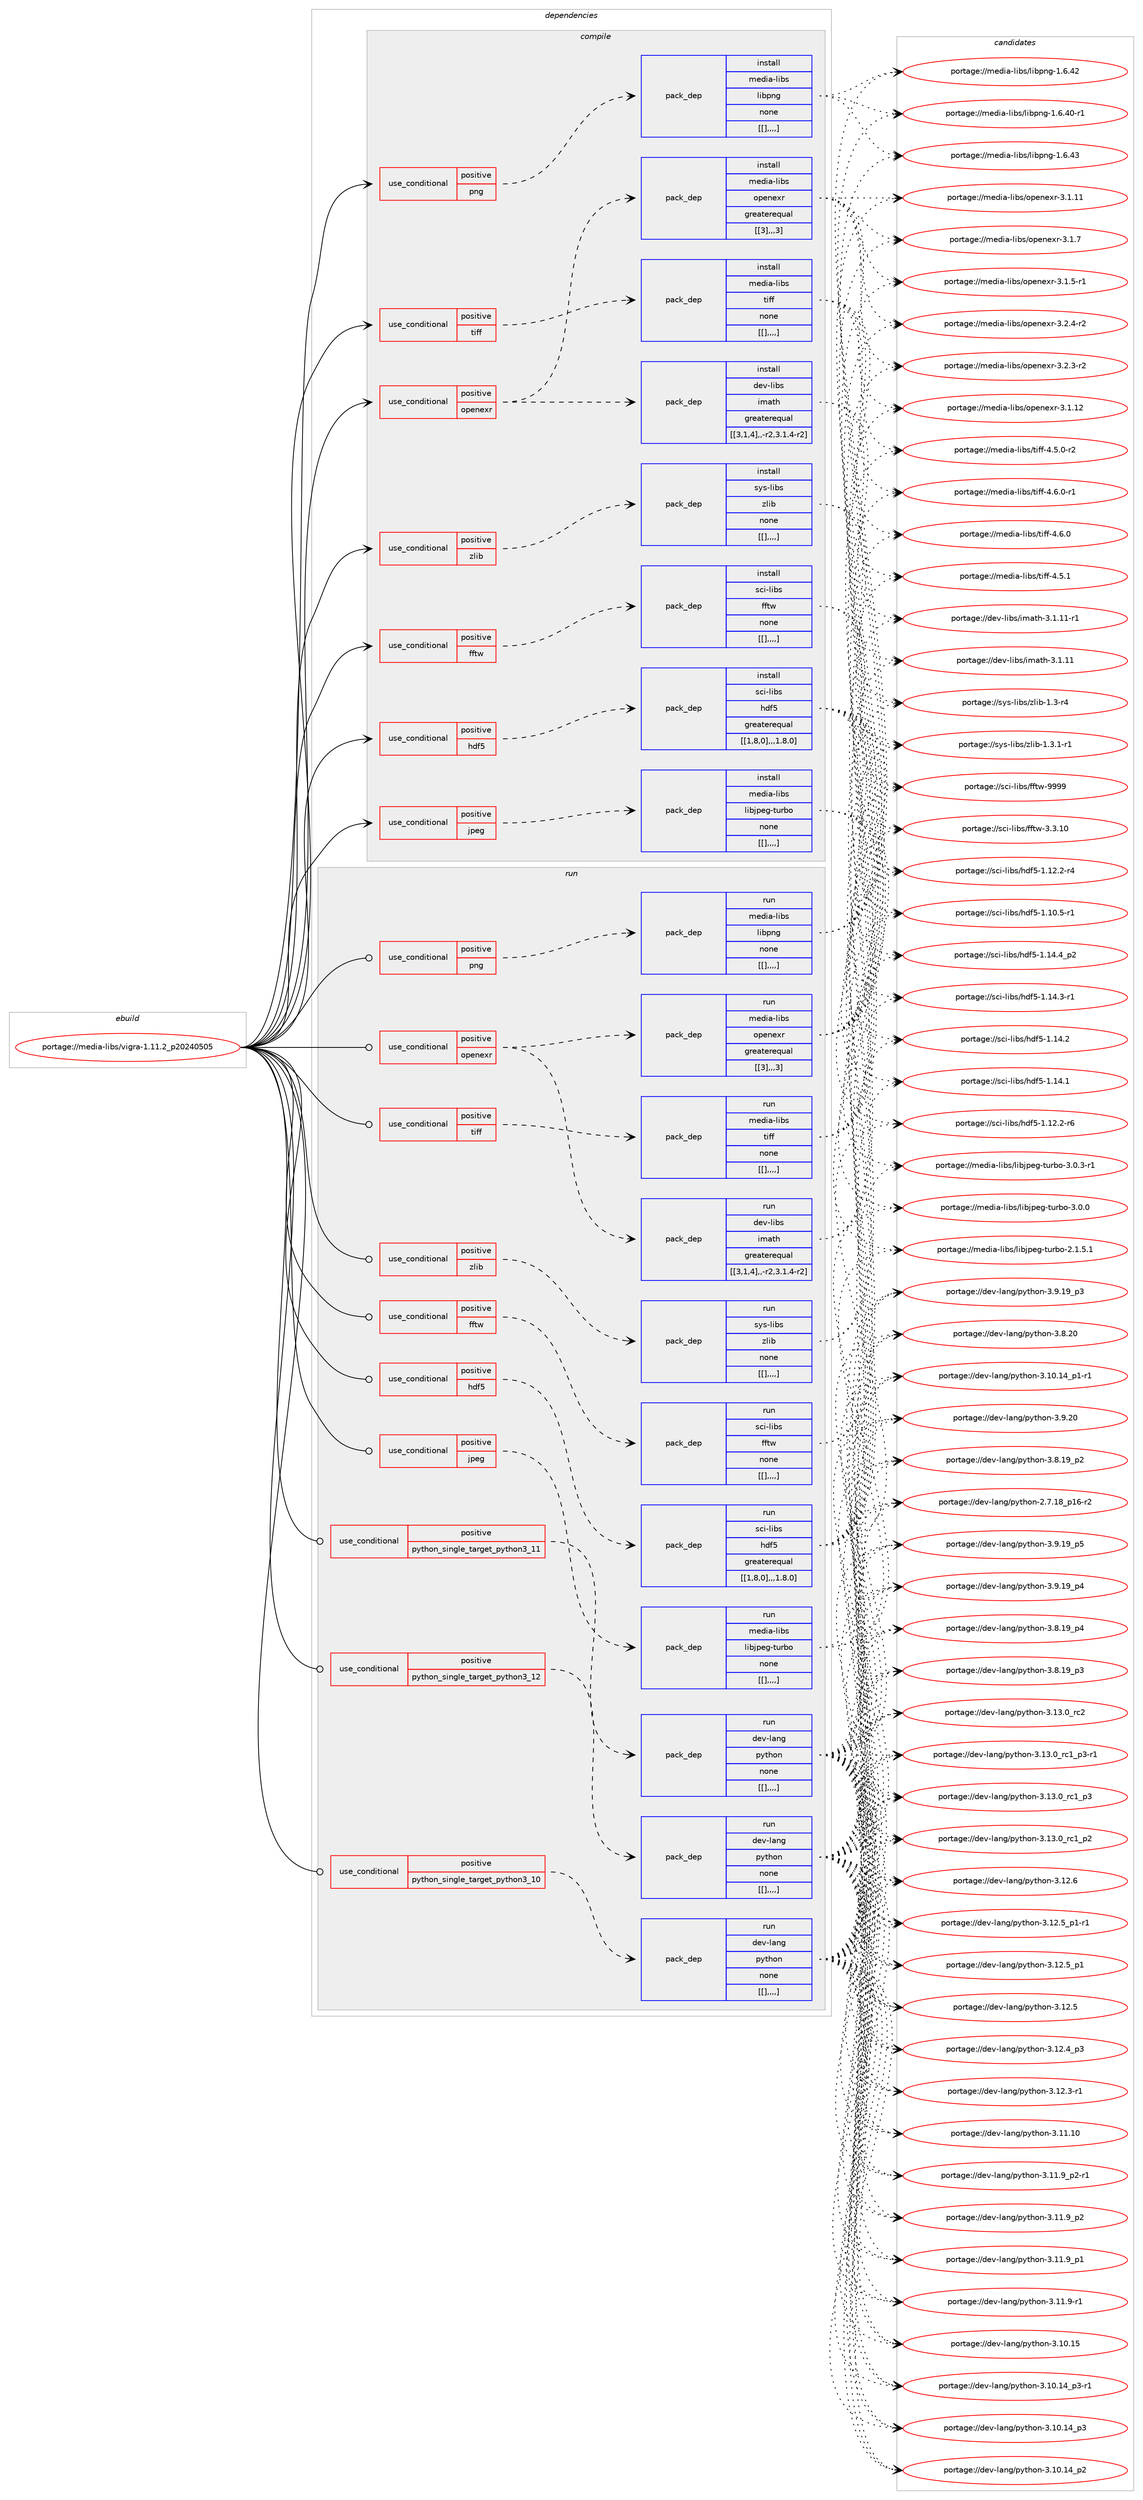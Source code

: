 digraph prolog {

# *************
# Graph options
# *************

newrank=true;
concentrate=true;
compound=true;
graph [rankdir=LR,fontname=Helvetica,fontsize=10,ranksep=1.5];#, ranksep=2.5, nodesep=0.2];
edge  [arrowhead=vee];
node  [fontname=Helvetica,fontsize=10];

# **********
# The ebuild
# **********

subgraph cluster_leftcol {
color=gray;
label=<<i>ebuild</i>>;
id [label="portage://media-libs/vigra-1.11.2_p20240505", color=red, width=4, href="../media-libs/vigra-1.11.2_p20240505.svg"];
}

# ****************
# The dependencies
# ****************

subgraph cluster_midcol {
color=gray;
label=<<i>dependencies</i>>;
subgraph cluster_compile {
fillcolor="#eeeeee";
style=filled;
label=<<i>compile</i>>;
subgraph cond81830 {
dependency323775 [label=<<TABLE BORDER="0" CELLBORDER="1" CELLSPACING="0" CELLPADDING="4"><TR><TD ROWSPAN="3" CELLPADDING="10">use_conditional</TD></TR><TR><TD>positive</TD></TR><TR><TD>fftw</TD></TR></TABLE>>, shape=none, color=red];
subgraph pack239397 {
dependency323776 [label=<<TABLE BORDER="0" CELLBORDER="1" CELLSPACING="0" CELLPADDING="4" WIDTH="220"><TR><TD ROWSPAN="6" CELLPADDING="30">pack_dep</TD></TR><TR><TD WIDTH="110">install</TD></TR><TR><TD>sci-libs</TD></TR><TR><TD>fftw</TD></TR><TR><TD>none</TD></TR><TR><TD>[[],,,,]</TD></TR></TABLE>>, shape=none, color=blue];
}
dependency323775:e -> dependency323776:w [weight=20,style="dashed",arrowhead="vee"];
}
id:e -> dependency323775:w [weight=20,style="solid",arrowhead="vee"];
subgraph cond81831 {
dependency323777 [label=<<TABLE BORDER="0" CELLBORDER="1" CELLSPACING="0" CELLPADDING="4"><TR><TD ROWSPAN="3" CELLPADDING="10">use_conditional</TD></TR><TR><TD>positive</TD></TR><TR><TD>hdf5</TD></TR></TABLE>>, shape=none, color=red];
subgraph pack239398 {
dependency323778 [label=<<TABLE BORDER="0" CELLBORDER="1" CELLSPACING="0" CELLPADDING="4" WIDTH="220"><TR><TD ROWSPAN="6" CELLPADDING="30">pack_dep</TD></TR><TR><TD WIDTH="110">install</TD></TR><TR><TD>sci-libs</TD></TR><TR><TD>hdf5</TD></TR><TR><TD>greaterequal</TD></TR><TR><TD>[[1,8,0],,,1.8.0]</TD></TR></TABLE>>, shape=none, color=blue];
}
dependency323777:e -> dependency323778:w [weight=20,style="dashed",arrowhead="vee"];
}
id:e -> dependency323777:w [weight=20,style="solid",arrowhead="vee"];
subgraph cond81832 {
dependency323779 [label=<<TABLE BORDER="0" CELLBORDER="1" CELLSPACING="0" CELLPADDING="4"><TR><TD ROWSPAN="3" CELLPADDING="10">use_conditional</TD></TR><TR><TD>positive</TD></TR><TR><TD>jpeg</TD></TR></TABLE>>, shape=none, color=red];
subgraph pack239399 {
dependency323780 [label=<<TABLE BORDER="0" CELLBORDER="1" CELLSPACING="0" CELLPADDING="4" WIDTH="220"><TR><TD ROWSPAN="6" CELLPADDING="30">pack_dep</TD></TR><TR><TD WIDTH="110">install</TD></TR><TR><TD>media-libs</TD></TR><TR><TD>libjpeg-turbo</TD></TR><TR><TD>none</TD></TR><TR><TD>[[],,,,]</TD></TR></TABLE>>, shape=none, color=blue];
}
dependency323779:e -> dependency323780:w [weight=20,style="dashed",arrowhead="vee"];
}
id:e -> dependency323779:w [weight=20,style="solid",arrowhead="vee"];
subgraph cond81833 {
dependency323781 [label=<<TABLE BORDER="0" CELLBORDER="1" CELLSPACING="0" CELLPADDING="4"><TR><TD ROWSPAN="3" CELLPADDING="10">use_conditional</TD></TR><TR><TD>positive</TD></TR><TR><TD>openexr</TD></TR></TABLE>>, shape=none, color=red];
subgraph pack239400 {
dependency323782 [label=<<TABLE BORDER="0" CELLBORDER="1" CELLSPACING="0" CELLPADDING="4" WIDTH="220"><TR><TD ROWSPAN="6" CELLPADDING="30">pack_dep</TD></TR><TR><TD WIDTH="110">install</TD></TR><TR><TD>dev-libs</TD></TR><TR><TD>imath</TD></TR><TR><TD>greaterequal</TD></TR><TR><TD>[[3,1,4],,-r2,3.1.4-r2]</TD></TR></TABLE>>, shape=none, color=blue];
}
dependency323781:e -> dependency323782:w [weight=20,style="dashed",arrowhead="vee"];
subgraph pack239401 {
dependency323783 [label=<<TABLE BORDER="0" CELLBORDER="1" CELLSPACING="0" CELLPADDING="4" WIDTH="220"><TR><TD ROWSPAN="6" CELLPADDING="30">pack_dep</TD></TR><TR><TD WIDTH="110">install</TD></TR><TR><TD>media-libs</TD></TR><TR><TD>openexr</TD></TR><TR><TD>greaterequal</TD></TR><TR><TD>[[3],,,3]</TD></TR></TABLE>>, shape=none, color=blue];
}
dependency323781:e -> dependency323783:w [weight=20,style="dashed",arrowhead="vee"];
}
id:e -> dependency323781:w [weight=20,style="solid",arrowhead="vee"];
subgraph cond81834 {
dependency323784 [label=<<TABLE BORDER="0" CELLBORDER="1" CELLSPACING="0" CELLPADDING="4"><TR><TD ROWSPAN="3" CELLPADDING="10">use_conditional</TD></TR><TR><TD>positive</TD></TR><TR><TD>png</TD></TR></TABLE>>, shape=none, color=red];
subgraph pack239402 {
dependency323785 [label=<<TABLE BORDER="0" CELLBORDER="1" CELLSPACING="0" CELLPADDING="4" WIDTH="220"><TR><TD ROWSPAN="6" CELLPADDING="30">pack_dep</TD></TR><TR><TD WIDTH="110">install</TD></TR><TR><TD>media-libs</TD></TR><TR><TD>libpng</TD></TR><TR><TD>none</TD></TR><TR><TD>[[],,,,]</TD></TR></TABLE>>, shape=none, color=blue];
}
dependency323784:e -> dependency323785:w [weight=20,style="dashed",arrowhead="vee"];
}
id:e -> dependency323784:w [weight=20,style="solid",arrowhead="vee"];
subgraph cond81835 {
dependency323786 [label=<<TABLE BORDER="0" CELLBORDER="1" CELLSPACING="0" CELLPADDING="4"><TR><TD ROWSPAN="3" CELLPADDING="10">use_conditional</TD></TR><TR><TD>positive</TD></TR><TR><TD>tiff</TD></TR></TABLE>>, shape=none, color=red];
subgraph pack239403 {
dependency323787 [label=<<TABLE BORDER="0" CELLBORDER="1" CELLSPACING="0" CELLPADDING="4" WIDTH="220"><TR><TD ROWSPAN="6" CELLPADDING="30">pack_dep</TD></TR><TR><TD WIDTH="110">install</TD></TR><TR><TD>media-libs</TD></TR><TR><TD>tiff</TD></TR><TR><TD>none</TD></TR><TR><TD>[[],,,,]</TD></TR></TABLE>>, shape=none, color=blue];
}
dependency323786:e -> dependency323787:w [weight=20,style="dashed",arrowhead="vee"];
}
id:e -> dependency323786:w [weight=20,style="solid",arrowhead="vee"];
subgraph cond81836 {
dependency323788 [label=<<TABLE BORDER="0" CELLBORDER="1" CELLSPACING="0" CELLPADDING="4"><TR><TD ROWSPAN="3" CELLPADDING="10">use_conditional</TD></TR><TR><TD>positive</TD></TR><TR><TD>zlib</TD></TR></TABLE>>, shape=none, color=red];
subgraph pack239404 {
dependency323789 [label=<<TABLE BORDER="0" CELLBORDER="1" CELLSPACING="0" CELLPADDING="4" WIDTH="220"><TR><TD ROWSPAN="6" CELLPADDING="30">pack_dep</TD></TR><TR><TD WIDTH="110">install</TD></TR><TR><TD>sys-libs</TD></TR><TR><TD>zlib</TD></TR><TR><TD>none</TD></TR><TR><TD>[[],,,,]</TD></TR></TABLE>>, shape=none, color=blue];
}
dependency323788:e -> dependency323789:w [weight=20,style="dashed",arrowhead="vee"];
}
id:e -> dependency323788:w [weight=20,style="solid",arrowhead="vee"];
}
subgraph cluster_compileandrun {
fillcolor="#eeeeee";
style=filled;
label=<<i>compile and run</i>>;
}
subgraph cluster_run {
fillcolor="#eeeeee";
style=filled;
label=<<i>run</i>>;
subgraph cond81837 {
dependency323790 [label=<<TABLE BORDER="0" CELLBORDER="1" CELLSPACING="0" CELLPADDING="4"><TR><TD ROWSPAN="3" CELLPADDING="10">use_conditional</TD></TR><TR><TD>positive</TD></TR><TR><TD>fftw</TD></TR></TABLE>>, shape=none, color=red];
subgraph pack239405 {
dependency323791 [label=<<TABLE BORDER="0" CELLBORDER="1" CELLSPACING="0" CELLPADDING="4" WIDTH="220"><TR><TD ROWSPAN="6" CELLPADDING="30">pack_dep</TD></TR><TR><TD WIDTH="110">run</TD></TR><TR><TD>sci-libs</TD></TR><TR><TD>fftw</TD></TR><TR><TD>none</TD></TR><TR><TD>[[],,,,]</TD></TR></TABLE>>, shape=none, color=blue];
}
dependency323790:e -> dependency323791:w [weight=20,style="dashed",arrowhead="vee"];
}
id:e -> dependency323790:w [weight=20,style="solid",arrowhead="odot"];
subgraph cond81838 {
dependency323792 [label=<<TABLE BORDER="0" CELLBORDER="1" CELLSPACING="0" CELLPADDING="4"><TR><TD ROWSPAN="3" CELLPADDING="10">use_conditional</TD></TR><TR><TD>positive</TD></TR><TR><TD>hdf5</TD></TR></TABLE>>, shape=none, color=red];
subgraph pack239406 {
dependency323793 [label=<<TABLE BORDER="0" CELLBORDER="1" CELLSPACING="0" CELLPADDING="4" WIDTH="220"><TR><TD ROWSPAN="6" CELLPADDING="30">pack_dep</TD></TR><TR><TD WIDTH="110">run</TD></TR><TR><TD>sci-libs</TD></TR><TR><TD>hdf5</TD></TR><TR><TD>greaterequal</TD></TR><TR><TD>[[1,8,0],,,1.8.0]</TD></TR></TABLE>>, shape=none, color=blue];
}
dependency323792:e -> dependency323793:w [weight=20,style="dashed",arrowhead="vee"];
}
id:e -> dependency323792:w [weight=20,style="solid",arrowhead="odot"];
subgraph cond81839 {
dependency323794 [label=<<TABLE BORDER="0" CELLBORDER="1" CELLSPACING="0" CELLPADDING="4"><TR><TD ROWSPAN="3" CELLPADDING="10">use_conditional</TD></TR><TR><TD>positive</TD></TR><TR><TD>jpeg</TD></TR></TABLE>>, shape=none, color=red];
subgraph pack239407 {
dependency323795 [label=<<TABLE BORDER="0" CELLBORDER="1" CELLSPACING="0" CELLPADDING="4" WIDTH="220"><TR><TD ROWSPAN="6" CELLPADDING="30">pack_dep</TD></TR><TR><TD WIDTH="110">run</TD></TR><TR><TD>media-libs</TD></TR><TR><TD>libjpeg-turbo</TD></TR><TR><TD>none</TD></TR><TR><TD>[[],,,,]</TD></TR></TABLE>>, shape=none, color=blue];
}
dependency323794:e -> dependency323795:w [weight=20,style="dashed",arrowhead="vee"];
}
id:e -> dependency323794:w [weight=20,style="solid",arrowhead="odot"];
subgraph cond81840 {
dependency323796 [label=<<TABLE BORDER="0" CELLBORDER="1" CELLSPACING="0" CELLPADDING="4"><TR><TD ROWSPAN="3" CELLPADDING="10">use_conditional</TD></TR><TR><TD>positive</TD></TR><TR><TD>openexr</TD></TR></TABLE>>, shape=none, color=red];
subgraph pack239408 {
dependency323797 [label=<<TABLE BORDER="0" CELLBORDER="1" CELLSPACING="0" CELLPADDING="4" WIDTH="220"><TR><TD ROWSPAN="6" CELLPADDING="30">pack_dep</TD></TR><TR><TD WIDTH="110">run</TD></TR><TR><TD>dev-libs</TD></TR><TR><TD>imath</TD></TR><TR><TD>greaterequal</TD></TR><TR><TD>[[3,1,4],,-r2,3.1.4-r2]</TD></TR></TABLE>>, shape=none, color=blue];
}
dependency323796:e -> dependency323797:w [weight=20,style="dashed",arrowhead="vee"];
subgraph pack239409 {
dependency323798 [label=<<TABLE BORDER="0" CELLBORDER="1" CELLSPACING="0" CELLPADDING="4" WIDTH="220"><TR><TD ROWSPAN="6" CELLPADDING="30">pack_dep</TD></TR><TR><TD WIDTH="110">run</TD></TR><TR><TD>media-libs</TD></TR><TR><TD>openexr</TD></TR><TR><TD>greaterequal</TD></TR><TR><TD>[[3],,,3]</TD></TR></TABLE>>, shape=none, color=blue];
}
dependency323796:e -> dependency323798:w [weight=20,style="dashed",arrowhead="vee"];
}
id:e -> dependency323796:w [weight=20,style="solid",arrowhead="odot"];
subgraph cond81841 {
dependency323799 [label=<<TABLE BORDER="0" CELLBORDER="1" CELLSPACING="0" CELLPADDING="4"><TR><TD ROWSPAN="3" CELLPADDING="10">use_conditional</TD></TR><TR><TD>positive</TD></TR><TR><TD>png</TD></TR></TABLE>>, shape=none, color=red];
subgraph pack239410 {
dependency323800 [label=<<TABLE BORDER="0" CELLBORDER="1" CELLSPACING="0" CELLPADDING="4" WIDTH="220"><TR><TD ROWSPAN="6" CELLPADDING="30">pack_dep</TD></TR><TR><TD WIDTH="110">run</TD></TR><TR><TD>media-libs</TD></TR><TR><TD>libpng</TD></TR><TR><TD>none</TD></TR><TR><TD>[[],,,,]</TD></TR></TABLE>>, shape=none, color=blue];
}
dependency323799:e -> dependency323800:w [weight=20,style="dashed",arrowhead="vee"];
}
id:e -> dependency323799:w [weight=20,style="solid",arrowhead="odot"];
subgraph cond81842 {
dependency323801 [label=<<TABLE BORDER="0" CELLBORDER="1" CELLSPACING="0" CELLPADDING="4"><TR><TD ROWSPAN="3" CELLPADDING="10">use_conditional</TD></TR><TR><TD>positive</TD></TR><TR><TD>python_single_target_python3_10</TD></TR></TABLE>>, shape=none, color=red];
subgraph pack239411 {
dependency323802 [label=<<TABLE BORDER="0" CELLBORDER="1" CELLSPACING="0" CELLPADDING="4" WIDTH="220"><TR><TD ROWSPAN="6" CELLPADDING="30">pack_dep</TD></TR><TR><TD WIDTH="110">run</TD></TR><TR><TD>dev-lang</TD></TR><TR><TD>python</TD></TR><TR><TD>none</TD></TR><TR><TD>[[],,,,]</TD></TR></TABLE>>, shape=none, color=blue];
}
dependency323801:e -> dependency323802:w [weight=20,style="dashed",arrowhead="vee"];
}
id:e -> dependency323801:w [weight=20,style="solid",arrowhead="odot"];
subgraph cond81843 {
dependency323803 [label=<<TABLE BORDER="0" CELLBORDER="1" CELLSPACING="0" CELLPADDING="4"><TR><TD ROWSPAN="3" CELLPADDING="10">use_conditional</TD></TR><TR><TD>positive</TD></TR><TR><TD>python_single_target_python3_11</TD></TR></TABLE>>, shape=none, color=red];
subgraph pack239412 {
dependency323804 [label=<<TABLE BORDER="0" CELLBORDER="1" CELLSPACING="0" CELLPADDING="4" WIDTH="220"><TR><TD ROWSPAN="6" CELLPADDING="30">pack_dep</TD></TR><TR><TD WIDTH="110">run</TD></TR><TR><TD>dev-lang</TD></TR><TR><TD>python</TD></TR><TR><TD>none</TD></TR><TR><TD>[[],,,,]</TD></TR></TABLE>>, shape=none, color=blue];
}
dependency323803:e -> dependency323804:w [weight=20,style="dashed",arrowhead="vee"];
}
id:e -> dependency323803:w [weight=20,style="solid",arrowhead="odot"];
subgraph cond81844 {
dependency323805 [label=<<TABLE BORDER="0" CELLBORDER="1" CELLSPACING="0" CELLPADDING="4"><TR><TD ROWSPAN="3" CELLPADDING="10">use_conditional</TD></TR><TR><TD>positive</TD></TR><TR><TD>python_single_target_python3_12</TD></TR></TABLE>>, shape=none, color=red];
subgraph pack239413 {
dependency323806 [label=<<TABLE BORDER="0" CELLBORDER="1" CELLSPACING="0" CELLPADDING="4" WIDTH="220"><TR><TD ROWSPAN="6" CELLPADDING="30">pack_dep</TD></TR><TR><TD WIDTH="110">run</TD></TR><TR><TD>dev-lang</TD></TR><TR><TD>python</TD></TR><TR><TD>none</TD></TR><TR><TD>[[],,,,]</TD></TR></TABLE>>, shape=none, color=blue];
}
dependency323805:e -> dependency323806:w [weight=20,style="dashed",arrowhead="vee"];
}
id:e -> dependency323805:w [weight=20,style="solid",arrowhead="odot"];
subgraph cond81845 {
dependency323807 [label=<<TABLE BORDER="0" CELLBORDER="1" CELLSPACING="0" CELLPADDING="4"><TR><TD ROWSPAN="3" CELLPADDING="10">use_conditional</TD></TR><TR><TD>positive</TD></TR><TR><TD>tiff</TD></TR></TABLE>>, shape=none, color=red];
subgraph pack239414 {
dependency323808 [label=<<TABLE BORDER="0" CELLBORDER="1" CELLSPACING="0" CELLPADDING="4" WIDTH="220"><TR><TD ROWSPAN="6" CELLPADDING="30">pack_dep</TD></TR><TR><TD WIDTH="110">run</TD></TR><TR><TD>media-libs</TD></TR><TR><TD>tiff</TD></TR><TR><TD>none</TD></TR><TR><TD>[[],,,,]</TD></TR></TABLE>>, shape=none, color=blue];
}
dependency323807:e -> dependency323808:w [weight=20,style="dashed",arrowhead="vee"];
}
id:e -> dependency323807:w [weight=20,style="solid",arrowhead="odot"];
subgraph cond81846 {
dependency323809 [label=<<TABLE BORDER="0" CELLBORDER="1" CELLSPACING="0" CELLPADDING="4"><TR><TD ROWSPAN="3" CELLPADDING="10">use_conditional</TD></TR><TR><TD>positive</TD></TR><TR><TD>zlib</TD></TR></TABLE>>, shape=none, color=red];
subgraph pack239415 {
dependency323810 [label=<<TABLE BORDER="0" CELLBORDER="1" CELLSPACING="0" CELLPADDING="4" WIDTH="220"><TR><TD ROWSPAN="6" CELLPADDING="30">pack_dep</TD></TR><TR><TD WIDTH="110">run</TD></TR><TR><TD>sys-libs</TD></TR><TR><TD>zlib</TD></TR><TR><TD>none</TD></TR><TR><TD>[[],,,,]</TD></TR></TABLE>>, shape=none, color=blue];
}
dependency323809:e -> dependency323810:w [weight=20,style="dashed",arrowhead="vee"];
}
id:e -> dependency323809:w [weight=20,style="solid",arrowhead="odot"];
}
}

# **************
# The candidates
# **************

subgraph cluster_choices {
rank=same;
color=gray;
label=<<i>candidates</i>>;

subgraph choice239397 {
color=black;
nodesep=1;
choice115991054510810598115471021021161194557575757 [label="portage://sci-libs/fftw-9999", color=red, width=4,href="../sci-libs/fftw-9999.svg"];
choice1159910545108105981154710210211611945514651464948 [label="portage://sci-libs/fftw-3.3.10", color=red, width=4,href="../sci-libs/fftw-3.3.10.svg"];
dependency323776:e -> choice115991054510810598115471021021161194557575757:w [style=dotted,weight="100"];
dependency323776:e -> choice1159910545108105981154710210211611945514651464948:w [style=dotted,weight="100"];
}
subgraph choice239398 {
color=black;
nodesep=1;
choice1159910545108105981154710410010253454946495246529511250 [label="portage://sci-libs/hdf5-1.14.4_p2", color=red, width=4,href="../sci-libs/hdf5-1.14.4_p2.svg"];
choice1159910545108105981154710410010253454946495246514511449 [label="portage://sci-libs/hdf5-1.14.3-r1", color=red, width=4,href="../sci-libs/hdf5-1.14.3-r1.svg"];
choice115991054510810598115471041001025345494649524650 [label="portage://sci-libs/hdf5-1.14.2", color=red, width=4,href="../sci-libs/hdf5-1.14.2.svg"];
choice115991054510810598115471041001025345494649524649 [label="portage://sci-libs/hdf5-1.14.1", color=red, width=4,href="../sci-libs/hdf5-1.14.1.svg"];
choice1159910545108105981154710410010253454946495046504511454 [label="portage://sci-libs/hdf5-1.12.2-r6", color=red, width=4,href="../sci-libs/hdf5-1.12.2-r6.svg"];
choice1159910545108105981154710410010253454946495046504511452 [label="portage://sci-libs/hdf5-1.12.2-r4", color=red, width=4,href="../sci-libs/hdf5-1.12.2-r4.svg"];
choice1159910545108105981154710410010253454946494846534511449 [label="portage://sci-libs/hdf5-1.10.5-r1", color=red, width=4,href="../sci-libs/hdf5-1.10.5-r1.svg"];
dependency323778:e -> choice1159910545108105981154710410010253454946495246529511250:w [style=dotted,weight="100"];
dependency323778:e -> choice1159910545108105981154710410010253454946495246514511449:w [style=dotted,weight="100"];
dependency323778:e -> choice115991054510810598115471041001025345494649524650:w [style=dotted,weight="100"];
dependency323778:e -> choice115991054510810598115471041001025345494649524649:w [style=dotted,weight="100"];
dependency323778:e -> choice1159910545108105981154710410010253454946495046504511454:w [style=dotted,weight="100"];
dependency323778:e -> choice1159910545108105981154710410010253454946495046504511452:w [style=dotted,weight="100"];
dependency323778:e -> choice1159910545108105981154710410010253454946494846534511449:w [style=dotted,weight="100"];
}
subgraph choice239399 {
color=black;
nodesep=1;
choice109101100105974510810598115471081059810611210110345116117114981114551464846514511449 [label="portage://media-libs/libjpeg-turbo-3.0.3-r1", color=red, width=4,href="../media-libs/libjpeg-turbo-3.0.3-r1.svg"];
choice10910110010597451081059811547108105981061121011034511611711498111455146484648 [label="portage://media-libs/libjpeg-turbo-3.0.0", color=red, width=4,href="../media-libs/libjpeg-turbo-3.0.0.svg"];
choice109101100105974510810598115471081059810611210110345116117114981114550464946534649 [label="portage://media-libs/libjpeg-turbo-2.1.5.1", color=red, width=4,href="../media-libs/libjpeg-turbo-2.1.5.1.svg"];
dependency323780:e -> choice109101100105974510810598115471081059810611210110345116117114981114551464846514511449:w [style=dotted,weight="100"];
dependency323780:e -> choice10910110010597451081059811547108105981061121011034511611711498111455146484648:w [style=dotted,weight="100"];
dependency323780:e -> choice109101100105974510810598115471081059810611210110345116117114981114550464946534649:w [style=dotted,weight="100"];
}
subgraph choice239400 {
color=black;
nodesep=1;
choice10010111845108105981154710510997116104455146494649494511449 [label="portage://dev-libs/imath-3.1.11-r1", color=red, width=4,href="../dev-libs/imath-3.1.11-r1.svg"];
choice1001011184510810598115471051099711610445514649464949 [label="portage://dev-libs/imath-3.1.11", color=red, width=4,href="../dev-libs/imath-3.1.11.svg"];
dependency323782:e -> choice10010111845108105981154710510997116104455146494649494511449:w [style=dotted,weight="100"];
dependency323782:e -> choice1001011184510810598115471051099711610445514649464949:w [style=dotted,weight="100"];
}
subgraph choice239401 {
color=black;
nodesep=1;
choice109101100105974510810598115471111121011101011201144551465046524511450 [label="portage://media-libs/openexr-3.2.4-r2", color=red, width=4,href="../media-libs/openexr-3.2.4-r2.svg"];
choice109101100105974510810598115471111121011101011201144551465046514511450 [label="portage://media-libs/openexr-3.2.3-r2", color=red, width=4,href="../media-libs/openexr-3.2.3-r2.svg"];
choice1091011001059745108105981154711111210111010112011445514649464950 [label="portage://media-libs/openexr-3.1.12", color=red, width=4,href="../media-libs/openexr-3.1.12.svg"];
choice1091011001059745108105981154711111210111010112011445514649464949 [label="portage://media-libs/openexr-3.1.11", color=red, width=4,href="../media-libs/openexr-3.1.11.svg"];
choice10910110010597451081059811547111112101110101120114455146494655 [label="portage://media-libs/openexr-3.1.7", color=red, width=4,href="../media-libs/openexr-3.1.7.svg"];
choice109101100105974510810598115471111121011101011201144551464946534511449 [label="portage://media-libs/openexr-3.1.5-r1", color=red, width=4,href="../media-libs/openexr-3.1.5-r1.svg"];
dependency323783:e -> choice109101100105974510810598115471111121011101011201144551465046524511450:w [style=dotted,weight="100"];
dependency323783:e -> choice109101100105974510810598115471111121011101011201144551465046514511450:w [style=dotted,weight="100"];
dependency323783:e -> choice1091011001059745108105981154711111210111010112011445514649464950:w [style=dotted,weight="100"];
dependency323783:e -> choice1091011001059745108105981154711111210111010112011445514649464949:w [style=dotted,weight="100"];
dependency323783:e -> choice10910110010597451081059811547111112101110101120114455146494655:w [style=dotted,weight="100"];
dependency323783:e -> choice109101100105974510810598115471111121011101011201144551464946534511449:w [style=dotted,weight="100"];
}
subgraph choice239402 {
color=black;
nodesep=1;
choice109101100105974510810598115471081059811211010345494654465251 [label="portage://media-libs/libpng-1.6.43", color=red, width=4,href="../media-libs/libpng-1.6.43.svg"];
choice109101100105974510810598115471081059811211010345494654465250 [label="portage://media-libs/libpng-1.6.42", color=red, width=4,href="../media-libs/libpng-1.6.42.svg"];
choice1091011001059745108105981154710810598112110103454946544652484511449 [label="portage://media-libs/libpng-1.6.40-r1", color=red, width=4,href="../media-libs/libpng-1.6.40-r1.svg"];
dependency323785:e -> choice109101100105974510810598115471081059811211010345494654465251:w [style=dotted,weight="100"];
dependency323785:e -> choice109101100105974510810598115471081059811211010345494654465250:w [style=dotted,weight="100"];
dependency323785:e -> choice1091011001059745108105981154710810598112110103454946544652484511449:w [style=dotted,weight="100"];
}
subgraph choice239403 {
color=black;
nodesep=1;
choice109101100105974510810598115471161051021024552465446484511449 [label="portage://media-libs/tiff-4.6.0-r1", color=red, width=4,href="../media-libs/tiff-4.6.0-r1.svg"];
choice10910110010597451081059811547116105102102455246544648 [label="portage://media-libs/tiff-4.6.0", color=red, width=4,href="../media-libs/tiff-4.6.0.svg"];
choice10910110010597451081059811547116105102102455246534649 [label="portage://media-libs/tiff-4.5.1", color=red, width=4,href="../media-libs/tiff-4.5.1.svg"];
choice109101100105974510810598115471161051021024552465346484511450 [label="portage://media-libs/tiff-4.5.0-r2", color=red, width=4,href="../media-libs/tiff-4.5.0-r2.svg"];
dependency323787:e -> choice109101100105974510810598115471161051021024552465446484511449:w [style=dotted,weight="100"];
dependency323787:e -> choice10910110010597451081059811547116105102102455246544648:w [style=dotted,weight="100"];
dependency323787:e -> choice10910110010597451081059811547116105102102455246534649:w [style=dotted,weight="100"];
dependency323787:e -> choice109101100105974510810598115471161051021024552465346484511450:w [style=dotted,weight="100"];
}
subgraph choice239404 {
color=black;
nodesep=1;
choice115121115451081059811547122108105984549465146494511449 [label="portage://sys-libs/zlib-1.3.1-r1", color=red, width=4,href="../sys-libs/zlib-1.3.1-r1.svg"];
choice11512111545108105981154712210810598454946514511452 [label="portage://sys-libs/zlib-1.3-r4", color=red, width=4,href="../sys-libs/zlib-1.3-r4.svg"];
dependency323789:e -> choice115121115451081059811547122108105984549465146494511449:w [style=dotted,weight="100"];
dependency323789:e -> choice11512111545108105981154712210810598454946514511452:w [style=dotted,weight="100"];
}
subgraph choice239405 {
color=black;
nodesep=1;
choice115991054510810598115471021021161194557575757 [label="portage://sci-libs/fftw-9999", color=red, width=4,href="../sci-libs/fftw-9999.svg"];
choice1159910545108105981154710210211611945514651464948 [label="portage://sci-libs/fftw-3.3.10", color=red, width=4,href="../sci-libs/fftw-3.3.10.svg"];
dependency323791:e -> choice115991054510810598115471021021161194557575757:w [style=dotted,weight="100"];
dependency323791:e -> choice1159910545108105981154710210211611945514651464948:w [style=dotted,weight="100"];
}
subgraph choice239406 {
color=black;
nodesep=1;
choice1159910545108105981154710410010253454946495246529511250 [label="portage://sci-libs/hdf5-1.14.4_p2", color=red, width=4,href="../sci-libs/hdf5-1.14.4_p2.svg"];
choice1159910545108105981154710410010253454946495246514511449 [label="portage://sci-libs/hdf5-1.14.3-r1", color=red, width=4,href="../sci-libs/hdf5-1.14.3-r1.svg"];
choice115991054510810598115471041001025345494649524650 [label="portage://sci-libs/hdf5-1.14.2", color=red, width=4,href="../sci-libs/hdf5-1.14.2.svg"];
choice115991054510810598115471041001025345494649524649 [label="portage://sci-libs/hdf5-1.14.1", color=red, width=4,href="../sci-libs/hdf5-1.14.1.svg"];
choice1159910545108105981154710410010253454946495046504511454 [label="portage://sci-libs/hdf5-1.12.2-r6", color=red, width=4,href="../sci-libs/hdf5-1.12.2-r6.svg"];
choice1159910545108105981154710410010253454946495046504511452 [label="portage://sci-libs/hdf5-1.12.2-r4", color=red, width=4,href="../sci-libs/hdf5-1.12.2-r4.svg"];
choice1159910545108105981154710410010253454946494846534511449 [label="portage://sci-libs/hdf5-1.10.5-r1", color=red, width=4,href="../sci-libs/hdf5-1.10.5-r1.svg"];
dependency323793:e -> choice1159910545108105981154710410010253454946495246529511250:w [style=dotted,weight="100"];
dependency323793:e -> choice1159910545108105981154710410010253454946495246514511449:w [style=dotted,weight="100"];
dependency323793:e -> choice115991054510810598115471041001025345494649524650:w [style=dotted,weight="100"];
dependency323793:e -> choice115991054510810598115471041001025345494649524649:w [style=dotted,weight="100"];
dependency323793:e -> choice1159910545108105981154710410010253454946495046504511454:w [style=dotted,weight="100"];
dependency323793:e -> choice1159910545108105981154710410010253454946495046504511452:w [style=dotted,weight="100"];
dependency323793:e -> choice1159910545108105981154710410010253454946494846534511449:w [style=dotted,weight="100"];
}
subgraph choice239407 {
color=black;
nodesep=1;
choice109101100105974510810598115471081059810611210110345116117114981114551464846514511449 [label="portage://media-libs/libjpeg-turbo-3.0.3-r1", color=red, width=4,href="../media-libs/libjpeg-turbo-3.0.3-r1.svg"];
choice10910110010597451081059811547108105981061121011034511611711498111455146484648 [label="portage://media-libs/libjpeg-turbo-3.0.0", color=red, width=4,href="../media-libs/libjpeg-turbo-3.0.0.svg"];
choice109101100105974510810598115471081059810611210110345116117114981114550464946534649 [label="portage://media-libs/libjpeg-turbo-2.1.5.1", color=red, width=4,href="../media-libs/libjpeg-turbo-2.1.5.1.svg"];
dependency323795:e -> choice109101100105974510810598115471081059810611210110345116117114981114551464846514511449:w [style=dotted,weight="100"];
dependency323795:e -> choice10910110010597451081059811547108105981061121011034511611711498111455146484648:w [style=dotted,weight="100"];
dependency323795:e -> choice109101100105974510810598115471081059810611210110345116117114981114550464946534649:w [style=dotted,weight="100"];
}
subgraph choice239408 {
color=black;
nodesep=1;
choice10010111845108105981154710510997116104455146494649494511449 [label="portage://dev-libs/imath-3.1.11-r1", color=red, width=4,href="../dev-libs/imath-3.1.11-r1.svg"];
choice1001011184510810598115471051099711610445514649464949 [label="portage://dev-libs/imath-3.1.11", color=red, width=4,href="../dev-libs/imath-3.1.11.svg"];
dependency323797:e -> choice10010111845108105981154710510997116104455146494649494511449:w [style=dotted,weight="100"];
dependency323797:e -> choice1001011184510810598115471051099711610445514649464949:w [style=dotted,weight="100"];
}
subgraph choice239409 {
color=black;
nodesep=1;
choice109101100105974510810598115471111121011101011201144551465046524511450 [label="portage://media-libs/openexr-3.2.4-r2", color=red, width=4,href="../media-libs/openexr-3.2.4-r2.svg"];
choice109101100105974510810598115471111121011101011201144551465046514511450 [label="portage://media-libs/openexr-3.2.3-r2", color=red, width=4,href="../media-libs/openexr-3.2.3-r2.svg"];
choice1091011001059745108105981154711111210111010112011445514649464950 [label="portage://media-libs/openexr-3.1.12", color=red, width=4,href="../media-libs/openexr-3.1.12.svg"];
choice1091011001059745108105981154711111210111010112011445514649464949 [label="portage://media-libs/openexr-3.1.11", color=red, width=4,href="../media-libs/openexr-3.1.11.svg"];
choice10910110010597451081059811547111112101110101120114455146494655 [label="portage://media-libs/openexr-3.1.7", color=red, width=4,href="../media-libs/openexr-3.1.7.svg"];
choice109101100105974510810598115471111121011101011201144551464946534511449 [label="portage://media-libs/openexr-3.1.5-r1", color=red, width=4,href="../media-libs/openexr-3.1.5-r1.svg"];
dependency323798:e -> choice109101100105974510810598115471111121011101011201144551465046524511450:w [style=dotted,weight="100"];
dependency323798:e -> choice109101100105974510810598115471111121011101011201144551465046514511450:w [style=dotted,weight="100"];
dependency323798:e -> choice1091011001059745108105981154711111210111010112011445514649464950:w [style=dotted,weight="100"];
dependency323798:e -> choice1091011001059745108105981154711111210111010112011445514649464949:w [style=dotted,weight="100"];
dependency323798:e -> choice10910110010597451081059811547111112101110101120114455146494655:w [style=dotted,weight="100"];
dependency323798:e -> choice109101100105974510810598115471111121011101011201144551464946534511449:w [style=dotted,weight="100"];
}
subgraph choice239410 {
color=black;
nodesep=1;
choice109101100105974510810598115471081059811211010345494654465251 [label="portage://media-libs/libpng-1.6.43", color=red, width=4,href="../media-libs/libpng-1.6.43.svg"];
choice109101100105974510810598115471081059811211010345494654465250 [label="portage://media-libs/libpng-1.6.42", color=red, width=4,href="../media-libs/libpng-1.6.42.svg"];
choice1091011001059745108105981154710810598112110103454946544652484511449 [label="portage://media-libs/libpng-1.6.40-r1", color=red, width=4,href="../media-libs/libpng-1.6.40-r1.svg"];
dependency323800:e -> choice109101100105974510810598115471081059811211010345494654465251:w [style=dotted,weight="100"];
dependency323800:e -> choice109101100105974510810598115471081059811211010345494654465250:w [style=dotted,weight="100"];
dependency323800:e -> choice1091011001059745108105981154710810598112110103454946544652484511449:w [style=dotted,weight="100"];
}
subgraph choice239411 {
color=black;
nodesep=1;
choice10010111845108971101034711212111610411111045514649514648951149950 [label="portage://dev-lang/python-3.13.0_rc2", color=red, width=4,href="../dev-lang/python-3.13.0_rc2.svg"];
choice1001011184510897110103471121211161041111104551464951464895114994995112514511449 [label="portage://dev-lang/python-3.13.0_rc1_p3-r1", color=red, width=4,href="../dev-lang/python-3.13.0_rc1_p3-r1.svg"];
choice100101118451089711010347112121116104111110455146495146489511499499511251 [label="portage://dev-lang/python-3.13.0_rc1_p3", color=red, width=4,href="../dev-lang/python-3.13.0_rc1_p3.svg"];
choice100101118451089711010347112121116104111110455146495146489511499499511250 [label="portage://dev-lang/python-3.13.0_rc1_p2", color=red, width=4,href="../dev-lang/python-3.13.0_rc1_p2.svg"];
choice10010111845108971101034711212111610411111045514649504654 [label="portage://dev-lang/python-3.12.6", color=red, width=4,href="../dev-lang/python-3.12.6.svg"];
choice1001011184510897110103471121211161041111104551464950465395112494511449 [label="portage://dev-lang/python-3.12.5_p1-r1", color=red, width=4,href="../dev-lang/python-3.12.5_p1-r1.svg"];
choice100101118451089711010347112121116104111110455146495046539511249 [label="portage://dev-lang/python-3.12.5_p1", color=red, width=4,href="../dev-lang/python-3.12.5_p1.svg"];
choice10010111845108971101034711212111610411111045514649504653 [label="portage://dev-lang/python-3.12.5", color=red, width=4,href="../dev-lang/python-3.12.5.svg"];
choice100101118451089711010347112121116104111110455146495046529511251 [label="portage://dev-lang/python-3.12.4_p3", color=red, width=4,href="../dev-lang/python-3.12.4_p3.svg"];
choice100101118451089711010347112121116104111110455146495046514511449 [label="portage://dev-lang/python-3.12.3-r1", color=red, width=4,href="../dev-lang/python-3.12.3-r1.svg"];
choice1001011184510897110103471121211161041111104551464949464948 [label="portage://dev-lang/python-3.11.10", color=red, width=4,href="../dev-lang/python-3.11.10.svg"];
choice1001011184510897110103471121211161041111104551464949465795112504511449 [label="portage://dev-lang/python-3.11.9_p2-r1", color=red, width=4,href="../dev-lang/python-3.11.9_p2-r1.svg"];
choice100101118451089711010347112121116104111110455146494946579511250 [label="portage://dev-lang/python-3.11.9_p2", color=red, width=4,href="../dev-lang/python-3.11.9_p2.svg"];
choice100101118451089711010347112121116104111110455146494946579511249 [label="portage://dev-lang/python-3.11.9_p1", color=red, width=4,href="../dev-lang/python-3.11.9_p1.svg"];
choice100101118451089711010347112121116104111110455146494946574511449 [label="portage://dev-lang/python-3.11.9-r1", color=red, width=4,href="../dev-lang/python-3.11.9-r1.svg"];
choice1001011184510897110103471121211161041111104551464948464953 [label="portage://dev-lang/python-3.10.15", color=red, width=4,href="../dev-lang/python-3.10.15.svg"];
choice100101118451089711010347112121116104111110455146494846495295112514511449 [label="portage://dev-lang/python-3.10.14_p3-r1", color=red, width=4,href="../dev-lang/python-3.10.14_p3-r1.svg"];
choice10010111845108971101034711212111610411111045514649484649529511251 [label="portage://dev-lang/python-3.10.14_p3", color=red, width=4,href="../dev-lang/python-3.10.14_p3.svg"];
choice10010111845108971101034711212111610411111045514649484649529511250 [label="portage://dev-lang/python-3.10.14_p2", color=red, width=4,href="../dev-lang/python-3.10.14_p2.svg"];
choice100101118451089711010347112121116104111110455146494846495295112494511449 [label="portage://dev-lang/python-3.10.14_p1-r1", color=red, width=4,href="../dev-lang/python-3.10.14_p1-r1.svg"];
choice10010111845108971101034711212111610411111045514657465048 [label="portage://dev-lang/python-3.9.20", color=red, width=4,href="../dev-lang/python-3.9.20.svg"];
choice100101118451089711010347112121116104111110455146574649579511253 [label="portage://dev-lang/python-3.9.19_p5", color=red, width=4,href="../dev-lang/python-3.9.19_p5.svg"];
choice100101118451089711010347112121116104111110455146574649579511252 [label="portage://dev-lang/python-3.9.19_p4", color=red, width=4,href="../dev-lang/python-3.9.19_p4.svg"];
choice100101118451089711010347112121116104111110455146574649579511251 [label="portage://dev-lang/python-3.9.19_p3", color=red, width=4,href="../dev-lang/python-3.9.19_p3.svg"];
choice10010111845108971101034711212111610411111045514656465048 [label="portage://dev-lang/python-3.8.20", color=red, width=4,href="../dev-lang/python-3.8.20.svg"];
choice100101118451089711010347112121116104111110455146564649579511252 [label="portage://dev-lang/python-3.8.19_p4", color=red, width=4,href="../dev-lang/python-3.8.19_p4.svg"];
choice100101118451089711010347112121116104111110455146564649579511251 [label="portage://dev-lang/python-3.8.19_p3", color=red, width=4,href="../dev-lang/python-3.8.19_p3.svg"];
choice100101118451089711010347112121116104111110455146564649579511250 [label="portage://dev-lang/python-3.8.19_p2", color=red, width=4,href="../dev-lang/python-3.8.19_p2.svg"];
choice100101118451089711010347112121116104111110455046554649569511249544511450 [label="portage://dev-lang/python-2.7.18_p16-r2", color=red, width=4,href="../dev-lang/python-2.7.18_p16-r2.svg"];
dependency323802:e -> choice10010111845108971101034711212111610411111045514649514648951149950:w [style=dotted,weight="100"];
dependency323802:e -> choice1001011184510897110103471121211161041111104551464951464895114994995112514511449:w [style=dotted,weight="100"];
dependency323802:e -> choice100101118451089711010347112121116104111110455146495146489511499499511251:w [style=dotted,weight="100"];
dependency323802:e -> choice100101118451089711010347112121116104111110455146495146489511499499511250:w [style=dotted,weight="100"];
dependency323802:e -> choice10010111845108971101034711212111610411111045514649504654:w [style=dotted,weight="100"];
dependency323802:e -> choice1001011184510897110103471121211161041111104551464950465395112494511449:w [style=dotted,weight="100"];
dependency323802:e -> choice100101118451089711010347112121116104111110455146495046539511249:w [style=dotted,weight="100"];
dependency323802:e -> choice10010111845108971101034711212111610411111045514649504653:w [style=dotted,weight="100"];
dependency323802:e -> choice100101118451089711010347112121116104111110455146495046529511251:w [style=dotted,weight="100"];
dependency323802:e -> choice100101118451089711010347112121116104111110455146495046514511449:w [style=dotted,weight="100"];
dependency323802:e -> choice1001011184510897110103471121211161041111104551464949464948:w [style=dotted,weight="100"];
dependency323802:e -> choice1001011184510897110103471121211161041111104551464949465795112504511449:w [style=dotted,weight="100"];
dependency323802:e -> choice100101118451089711010347112121116104111110455146494946579511250:w [style=dotted,weight="100"];
dependency323802:e -> choice100101118451089711010347112121116104111110455146494946579511249:w [style=dotted,weight="100"];
dependency323802:e -> choice100101118451089711010347112121116104111110455146494946574511449:w [style=dotted,weight="100"];
dependency323802:e -> choice1001011184510897110103471121211161041111104551464948464953:w [style=dotted,weight="100"];
dependency323802:e -> choice100101118451089711010347112121116104111110455146494846495295112514511449:w [style=dotted,weight="100"];
dependency323802:e -> choice10010111845108971101034711212111610411111045514649484649529511251:w [style=dotted,weight="100"];
dependency323802:e -> choice10010111845108971101034711212111610411111045514649484649529511250:w [style=dotted,weight="100"];
dependency323802:e -> choice100101118451089711010347112121116104111110455146494846495295112494511449:w [style=dotted,weight="100"];
dependency323802:e -> choice10010111845108971101034711212111610411111045514657465048:w [style=dotted,weight="100"];
dependency323802:e -> choice100101118451089711010347112121116104111110455146574649579511253:w [style=dotted,weight="100"];
dependency323802:e -> choice100101118451089711010347112121116104111110455146574649579511252:w [style=dotted,weight="100"];
dependency323802:e -> choice100101118451089711010347112121116104111110455146574649579511251:w [style=dotted,weight="100"];
dependency323802:e -> choice10010111845108971101034711212111610411111045514656465048:w [style=dotted,weight="100"];
dependency323802:e -> choice100101118451089711010347112121116104111110455146564649579511252:w [style=dotted,weight="100"];
dependency323802:e -> choice100101118451089711010347112121116104111110455146564649579511251:w [style=dotted,weight="100"];
dependency323802:e -> choice100101118451089711010347112121116104111110455146564649579511250:w [style=dotted,weight="100"];
dependency323802:e -> choice100101118451089711010347112121116104111110455046554649569511249544511450:w [style=dotted,weight="100"];
}
subgraph choice239412 {
color=black;
nodesep=1;
choice10010111845108971101034711212111610411111045514649514648951149950 [label="portage://dev-lang/python-3.13.0_rc2", color=red, width=4,href="../dev-lang/python-3.13.0_rc2.svg"];
choice1001011184510897110103471121211161041111104551464951464895114994995112514511449 [label="portage://dev-lang/python-3.13.0_rc1_p3-r1", color=red, width=4,href="../dev-lang/python-3.13.0_rc1_p3-r1.svg"];
choice100101118451089711010347112121116104111110455146495146489511499499511251 [label="portage://dev-lang/python-3.13.0_rc1_p3", color=red, width=4,href="../dev-lang/python-3.13.0_rc1_p3.svg"];
choice100101118451089711010347112121116104111110455146495146489511499499511250 [label="portage://dev-lang/python-3.13.0_rc1_p2", color=red, width=4,href="../dev-lang/python-3.13.0_rc1_p2.svg"];
choice10010111845108971101034711212111610411111045514649504654 [label="portage://dev-lang/python-3.12.6", color=red, width=4,href="../dev-lang/python-3.12.6.svg"];
choice1001011184510897110103471121211161041111104551464950465395112494511449 [label="portage://dev-lang/python-3.12.5_p1-r1", color=red, width=4,href="../dev-lang/python-3.12.5_p1-r1.svg"];
choice100101118451089711010347112121116104111110455146495046539511249 [label="portage://dev-lang/python-3.12.5_p1", color=red, width=4,href="../dev-lang/python-3.12.5_p1.svg"];
choice10010111845108971101034711212111610411111045514649504653 [label="portage://dev-lang/python-3.12.5", color=red, width=4,href="../dev-lang/python-3.12.5.svg"];
choice100101118451089711010347112121116104111110455146495046529511251 [label="portage://dev-lang/python-3.12.4_p3", color=red, width=4,href="../dev-lang/python-3.12.4_p3.svg"];
choice100101118451089711010347112121116104111110455146495046514511449 [label="portage://dev-lang/python-3.12.3-r1", color=red, width=4,href="../dev-lang/python-3.12.3-r1.svg"];
choice1001011184510897110103471121211161041111104551464949464948 [label="portage://dev-lang/python-3.11.10", color=red, width=4,href="../dev-lang/python-3.11.10.svg"];
choice1001011184510897110103471121211161041111104551464949465795112504511449 [label="portage://dev-lang/python-3.11.9_p2-r1", color=red, width=4,href="../dev-lang/python-3.11.9_p2-r1.svg"];
choice100101118451089711010347112121116104111110455146494946579511250 [label="portage://dev-lang/python-3.11.9_p2", color=red, width=4,href="../dev-lang/python-3.11.9_p2.svg"];
choice100101118451089711010347112121116104111110455146494946579511249 [label="portage://dev-lang/python-3.11.9_p1", color=red, width=4,href="../dev-lang/python-3.11.9_p1.svg"];
choice100101118451089711010347112121116104111110455146494946574511449 [label="portage://dev-lang/python-3.11.9-r1", color=red, width=4,href="../dev-lang/python-3.11.9-r1.svg"];
choice1001011184510897110103471121211161041111104551464948464953 [label="portage://dev-lang/python-3.10.15", color=red, width=4,href="../dev-lang/python-3.10.15.svg"];
choice100101118451089711010347112121116104111110455146494846495295112514511449 [label="portage://dev-lang/python-3.10.14_p3-r1", color=red, width=4,href="../dev-lang/python-3.10.14_p3-r1.svg"];
choice10010111845108971101034711212111610411111045514649484649529511251 [label="portage://dev-lang/python-3.10.14_p3", color=red, width=4,href="../dev-lang/python-3.10.14_p3.svg"];
choice10010111845108971101034711212111610411111045514649484649529511250 [label="portage://dev-lang/python-3.10.14_p2", color=red, width=4,href="../dev-lang/python-3.10.14_p2.svg"];
choice100101118451089711010347112121116104111110455146494846495295112494511449 [label="portage://dev-lang/python-3.10.14_p1-r1", color=red, width=4,href="../dev-lang/python-3.10.14_p1-r1.svg"];
choice10010111845108971101034711212111610411111045514657465048 [label="portage://dev-lang/python-3.9.20", color=red, width=4,href="../dev-lang/python-3.9.20.svg"];
choice100101118451089711010347112121116104111110455146574649579511253 [label="portage://dev-lang/python-3.9.19_p5", color=red, width=4,href="../dev-lang/python-3.9.19_p5.svg"];
choice100101118451089711010347112121116104111110455146574649579511252 [label="portage://dev-lang/python-3.9.19_p4", color=red, width=4,href="../dev-lang/python-3.9.19_p4.svg"];
choice100101118451089711010347112121116104111110455146574649579511251 [label="portage://dev-lang/python-3.9.19_p3", color=red, width=4,href="../dev-lang/python-3.9.19_p3.svg"];
choice10010111845108971101034711212111610411111045514656465048 [label="portage://dev-lang/python-3.8.20", color=red, width=4,href="../dev-lang/python-3.8.20.svg"];
choice100101118451089711010347112121116104111110455146564649579511252 [label="portage://dev-lang/python-3.8.19_p4", color=red, width=4,href="../dev-lang/python-3.8.19_p4.svg"];
choice100101118451089711010347112121116104111110455146564649579511251 [label="portage://dev-lang/python-3.8.19_p3", color=red, width=4,href="../dev-lang/python-3.8.19_p3.svg"];
choice100101118451089711010347112121116104111110455146564649579511250 [label="portage://dev-lang/python-3.8.19_p2", color=red, width=4,href="../dev-lang/python-3.8.19_p2.svg"];
choice100101118451089711010347112121116104111110455046554649569511249544511450 [label="portage://dev-lang/python-2.7.18_p16-r2", color=red, width=4,href="../dev-lang/python-2.7.18_p16-r2.svg"];
dependency323804:e -> choice10010111845108971101034711212111610411111045514649514648951149950:w [style=dotted,weight="100"];
dependency323804:e -> choice1001011184510897110103471121211161041111104551464951464895114994995112514511449:w [style=dotted,weight="100"];
dependency323804:e -> choice100101118451089711010347112121116104111110455146495146489511499499511251:w [style=dotted,weight="100"];
dependency323804:e -> choice100101118451089711010347112121116104111110455146495146489511499499511250:w [style=dotted,weight="100"];
dependency323804:e -> choice10010111845108971101034711212111610411111045514649504654:w [style=dotted,weight="100"];
dependency323804:e -> choice1001011184510897110103471121211161041111104551464950465395112494511449:w [style=dotted,weight="100"];
dependency323804:e -> choice100101118451089711010347112121116104111110455146495046539511249:w [style=dotted,weight="100"];
dependency323804:e -> choice10010111845108971101034711212111610411111045514649504653:w [style=dotted,weight="100"];
dependency323804:e -> choice100101118451089711010347112121116104111110455146495046529511251:w [style=dotted,weight="100"];
dependency323804:e -> choice100101118451089711010347112121116104111110455146495046514511449:w [style=dotted,weight="100"];
dependency323804:e -> choice1001011184510897110103471121211161041111104551464949464948:w [style=dotted,weight="100"];
dependency323804:e -> choice1001011184510897110103471121211161041111104551464949465795112504511449:w [style=dotted,weight="100"];
dependency323804:e -> choice100101118451089711010347112121116104111110455146494946579511250:w [style=dotted,weight="100"];
dependency323804:e -> choice100101118451089711010347112121116104111110455146494946579511249:w [style=dotted,weight="100"];
dependency323804:e -> choice100101118451089711010347112121116104111110455146494946574511449:w [style=dotted,weight="100"];
dependency323804:e -> choice1001011184510897110103471121211161041111104551464948464953:w [style=dotted,weight="100"];
dependency323804:e -> choice100101118451089711010347112121116104111110455146494846495295112514511449:w [style=dotted,weight="100"];
dependency323804:e -> choice10010111845108971101034711212111610411111045514649484649529511251:w [style=dotted,weight="100"];
dependency323804:e -> choice10010111845108971101034711212111610411111045514649484649529511250:w [style=dotted,weight="100"];
dependency323804:e -> choice100101118451089711010347112121116104111110455146494846495295112494511449:w [style=dotted,weight="100"];
dependency323804:e -> choice10010111845108971101034711212111610411111045514657465048:w [style=dotted,weight="100"];
dependency323804:e -> choice100101118451089711010347112121116104111110455146574649579511253:w [style=dotted,weight="100"];
dependency323804:e -> choice100101118451089711010347112121116104111110455146574649579511252:w [style=dotted,weight="100"];
dependency323804:e -> choice100101118451089711010347112121116104111110455146574649579511251:w [style=dotted,weight="100"];
dependency323804:e -> choice10010111845108971101034711212111610411111045514656465048:w [style=dotted,weight="100"];
dependency323804:e -> choice100101118451089711010347112121116104111110455146564649579511252:w [style=dotted,weight="100"];
dependency323804:e -> choice100101118451089711010347112121116104111110455146564649579511251:w [style=dotted,weight="100"];
dependency323804:e -> choice100101118451089711010347112121116104111110455146564649579511250:w [style=dotted,weight="100"];
dependency323804:e -> choice100101118451089711010347112121116104111110455046554649569511249544511450:w [style=dotted,weight="100"];
}
subgraph choice239413 {
color=black;
nodesep=1;
choice10010111845108971101034711212111610411111045514649514648951149950 [label="portage://dev-lang/python-3.13.0_rc2", color=red, width=4,href="../dev-lang/python-3.13.0_rc2.svg"];
choice1001011184510897110103471121211161041111104551464951464895114994995112514511449 [label="portage://dev-lang/python-3.13.0_rc1_p3-r1", color=red, width=4,href="../dev-lang/python-3.13.0_rc1_p3-r1.svg"];
choice100101118451089711010347112121116104111110455146495146489511499499511251 [label="portage://dev-lang/python-3.13.0_rc1_p3", color=red, width=4,href="../dev-lang/python-3.13.0_rc1_p3.svg"];
choice100101118451089711010347112121116104111110455146495146489511499499511250 [label="portage://dev-lang/python-3.13.0_rc1_p2", color=red, width=4,href="../dev-lang/python-3.13.0_rc1_p2.svg"];
choice10010111845108971101034711212111610411111045514649504654 [label="portage://dev-lang/python-3.12.6", color=red, width=4,href="../dev-lang/python-3.12.6.svg"];
choice1001011184510897110103471121211161041111104551464950465395112494511449 [label="portage://dev-lang/python-3.12.5_p1-r1", color=red, width=4,href="../dev-lang/python-3.12.5_p1-r1.svg"];
choice100101118451089711010347112121116104111110455146495046539511249 [label="portage://dev-lang/python-3.12.5_p1", color=red, width=4,href="../dev-lang/python-3.12.5_p1.svg"];
choice10010111845108971101034711212111610411111045514649504653 [label="portage://dev-lang/python-3.12.5", color=red, width=4,href="../dev-lang/python-3.12.5.svg"];
choice100101118451089711010347112121116104111110455146495046529511251 [label="portage://dev-lang/python-3.12.4_p3", color=red, width=4,href="../dev-lang/python-3.12.4_p3.svg"];
choice100101118451089711010347112121116104111110455146495046514511449 [label="portage://dev-lang/python-3.12.3-r1", color=red, width=4,href="../dev-lang/python-3.12.3-r1.svg"];
choice1001011184510897110103471121211161041111104551464949464948 [label="portage://dev-lang/python-3.11.10", color=red, width=4,href="../dev-lang/python-3.11.10.svg"];
choice1001011184510897110103471121211161041111104551464949465795112504511449 [label="portage://dev-lang/python-3.11.9_p2-r1", color=red, width=4,href="../dev-lang/python-3.11.9_p2-r1.svg"];
choice100101118451089711010347112121116104111110455146494946579511250 [label="portage://dev-lang/python-3.11.9_p2", color=red, width=4,href="../dev-lang/python-3.11.9_p2.svg"];
choice100101118451089711010347112121116104111110455146494946579511249 [label="portage://dev-lang/python-3.11.9_p1", color=red, width=4,href="../dev-lang/python-3.11.9_p1.svg"];
choice100101118451089711010347112121116104111110455146494946574511449 [label="portage://dev-lang/python-3.11.9-r1", color=red, width=4,href="../dev-lang/python-3.11.9-r1.svg"];
choice1001011184510897110103471121211161041111104551464948464953 [label="portage://dev-lang/python-3.10.15", color=red, width=4,href="../dev-lang/python-3.10.15.svg"];
choice100101118451089711010347112121116104111110455146494846495295112514511449 [label="portage://dev-lang/python-3.10.14_p3-r1", color=red, width=4,href="../dev-lang/python-3.10.14_p3-r1.svg"];
choice10010111845108971101034711212111610411111045514649484649529511251 [label="portage://dev-lang/python-3.10.14_p3", color=red, width=4,href="../dev-lang/python-3.10.14_p3.svg"];
choice10010111845108971101034711212111610411111045514649484649529511250 [label="portage://dev-lang/python-3.10.14_p2", color=red, width=4,href="../dev-lang/python-3.10.14_p2.svg"];
choice100101118451089711010347112121116104111110455146494846495295112494511449 [label="portage://dev-lang/python-3.10.14_p1-r1", color=red, width=4,href="../dev-lang/python-3.10.14_p1-r1.svg"];
choice10010111845108971101034711212111610411111045514657465048 [label="portage://dev-lang/python-3.9.20", color=red, width=4,href="../dev-lang/python-3.9.20.svg"];
choice100101118451089711010347112121116104111110455146574649579511253 [label="portage://dev-lang/python-3.9.19_p5", color=red, width=4,href="../dev-lang/python-3.9.19_p5.svg"];
choice100101118451089711010347112121116104111110455146574649579511252 [label="portage://dev-lang/python-3.9.19_p4", color=red, width=4,href="../dev-lang/python-3.9.19_p4.svg"];
choice100101118451089711010347112121116104111110455146574649579511251 [label="portage://dev-lang/python-3.9.19_p3", color=red, width=4,href="../dev-lang/python-3.9.19_p3.svg"];
choice10010111845108971101034711212111610411111045514656465048 [label="portage://dev-lang/python-3.8.20", color=red, width=4,href="../dev-lang/python-3.8.20.svg"];
choice100101118451089711010347112121116104111110455146564649579511252 [label="portage://dev-lang/python-3.8.19_p4", color=red, width=4,href="../dev-lang/python-3.8.19_p4.svg"];
choice100101118451089711010347112121116104111110455146564649579511251 [label="portage://dev-lang/python-3.8.19_p3", color=red, width=4,href="../dev-lang/python-3.8.19_p3.svg"];
choice100101118451089711010347112121116104111110455146564649579511250 [label="portage://dev-lang/python-3.8.19_p2", color=red, width=4,href="../dev-lang/python-3.8.19_p2.svg"];
choice100101118451089711010347112121116104111110455046554649569511249544511450 [label="portage://dev-lang/python-2.7.18_p16-r2", color=red, width=4,href="../dev-lang/python-2.7.18_p16-r2.svg"];
dependency323806:e -> choice10010111845108971101034711212111610411111045514649514648951149950:w [style=dotted,weight="100"];
dependency323806:e -> choice1001011184510897110103471121211161041111104551464951464895114994995112514511449:w [style=dotted,weight="100"];
dependency323806:e -> choice100101118451089711010347112121116104111110455146495146489511499499511251:w [style=dotted,weight="100"];
dependency323806:e -> choice100101118451089711010347112121116104111110455146495146489511499499511250:w [style=dotted,weight="100"];
dependency323806:e -> choice10010111845108971101034711212111610411111045514649504654:w [style=dotted,weight="100"];
dependency323806:e -> choice1001011184510897110103471121211161041111104551464950465395112494511449:w [style=dotted,weight="100"];
dependency323806:e -> choice100101118451089711010347112121116104111110455146495046539511249:w [style=dotted,weight="100"];
dependency323806:e -> choice10010111845108971101034711212111610411111045514649504653:w [style=dotted,weight="100"];
dependency323806:e -> choice100101118451089711010347112121116104111110455146495046529511251:w [style=dotted,weight="100"];
dependency323806:e -> choice100101118451089711010347112121116104111110455146495046514511449:w [style=dotted,weight="100"];
dependency323806:e -> choice1001011184510897110103471121211161041111104551464949464948:w [style=dotted,weight="100"];
dependency323806:e -> choice1001011184510897110103471121211161041111104551464949465795112504511449:w [style=dotted,weight="100"];
dependency323806:e -> choice100101118451089711010347112121116104111110455146494946579511250:w [style=dotted,weight="100"];
dependency323806:e -> choice100101118451089711010347112121116104111110455146494946579511249:w [style=dotted,weight="100"];
dependency323806:e -> choice100101118451089711010347112121116104111110455146494946574511449:w [style=dotted,weight="100"];
dependency323806:e -> choice1001011184510897110103471121211161041111104551464948464953:w [style=dotted,weight="100"];
dependency323806:e -> choice100101118451089711010347112121116104111110455146494846495295112514511449:w [style=dotted,weight="100"];
dependency323806:e -> choice10010111845108971101034711212111610411111045514649484649529511251:w [style=dotted,weight="100"];
dependency323806:e -> choice10010111845108971101034711212111610411111045514649484649529511250:w [style=dotted,weight="100"];
dependency323806:e -> choice100101118451089711010347112121116104111110455146494846495295112494511449:w [style=dotted,weight="100"];
dependency323806:e -> choice10010111845108971101034711212111610411111045514657465048:w [style=dotted,weight="100"];
dependency323806:e -> choice100101118451089711010347112121116104111110455146574649579511253:w [style=dotted,weight="100"];
dependency323806:e -> choice100101118451089711010347112121116104111110455146574649579511252:w [style=dotted,weight="100"];
dependency323806:e -> choice100101118451089711010347112121116104111110455146574649579511251:w [style=dotted,weight="100"];
dependency323806:e -> choice10010111845108971101034711212111610411111045514656465048:w [style=dotted,weight="100"];
dependency323806:e -> choice100101118451089711010347112121116104111110455146564649579511252:w [style=dotted,weight="100"];
dependency323806:e -> choice100101118451089711010347112121116104111110455146564649579511251:w [style=dotted,weight="100"];
dependency323806:e -> choice100101118451089711010347112121116104111110455146564649579511250:w [style=dotted,weight="100"];
dependency323806:e -> choice100101118451089711010347112121116104111110455046554649569511249544511450:w [style=dotted,weight="100"];
}
subgraph choice239414 {
color=black;
nodesep=1;
choice109101100105974510810598115471161051021024552465446484511449 [label="portage://media-libs/tiff-4.6.0-r1", color=red, width=4,href="../media-libs/tiff-4.6.0-r1.svg"];
choice10910110010597451081059811547116105102102455246544648 [label="portage://media-libs/tiff-4.6.0", color=red, width=4,href="../media-libs/tiff-4.6.0.svg"];
choice10910110010597451081059811547116105102102455246534649 [label="portage://media-libs/tiff-4.5.1", color=red, width=4,href="../media-libs/tiff-4.5.1.svg"];
choice109101100105974510810598115471161051021024552465346484511450 [label="portage://media-libs/tiff-4.5.0-r2", color=red, width=4,href="../media-libs/tiff-4.5.0-r2.svg"];
dependency323808:e -> choice109101100105974510810598115471161051021024552465446484511449:w [style=dotted,weight="100"];
dependency323808:e -> choice10910110010597451081059811547116105102102455246544648:w [style=dotted,weight="100"];
dependency323808:e -> choice10910110010597451081059811547116105102102455246534649:w [style=dotted,weight="100"];
dependency323808:e -> choice109101100105974510810598115471161051021024552465346484511450:w [style=dotted,weight="100"];
}
subgraph choice239415 {
color=black;
nodesep=1;
choice115121115451081059811547122108105984549465146494511449 [label="portage://sys-libs/zlib-1.3.1-r1", color=red, width=4,href="../sys-libs/zlib-1.3.1-r1.svg"];
choice11512111545108105981154712210810598454946514511452 [label="portage://sys-libs/zlib-1.3-r4", color=red, width=4,href="../sys-libs/zlib-1.3-r4.svg"];
dependency323810:e -> choice115121115451081059811547122108105984549465146494511449:w [style=dotted,weight="100"];
dependency323810:e -> choice11512111545108105981154712210810598454946514511452:w [style=dotted,weight="100"];
}
}

}
